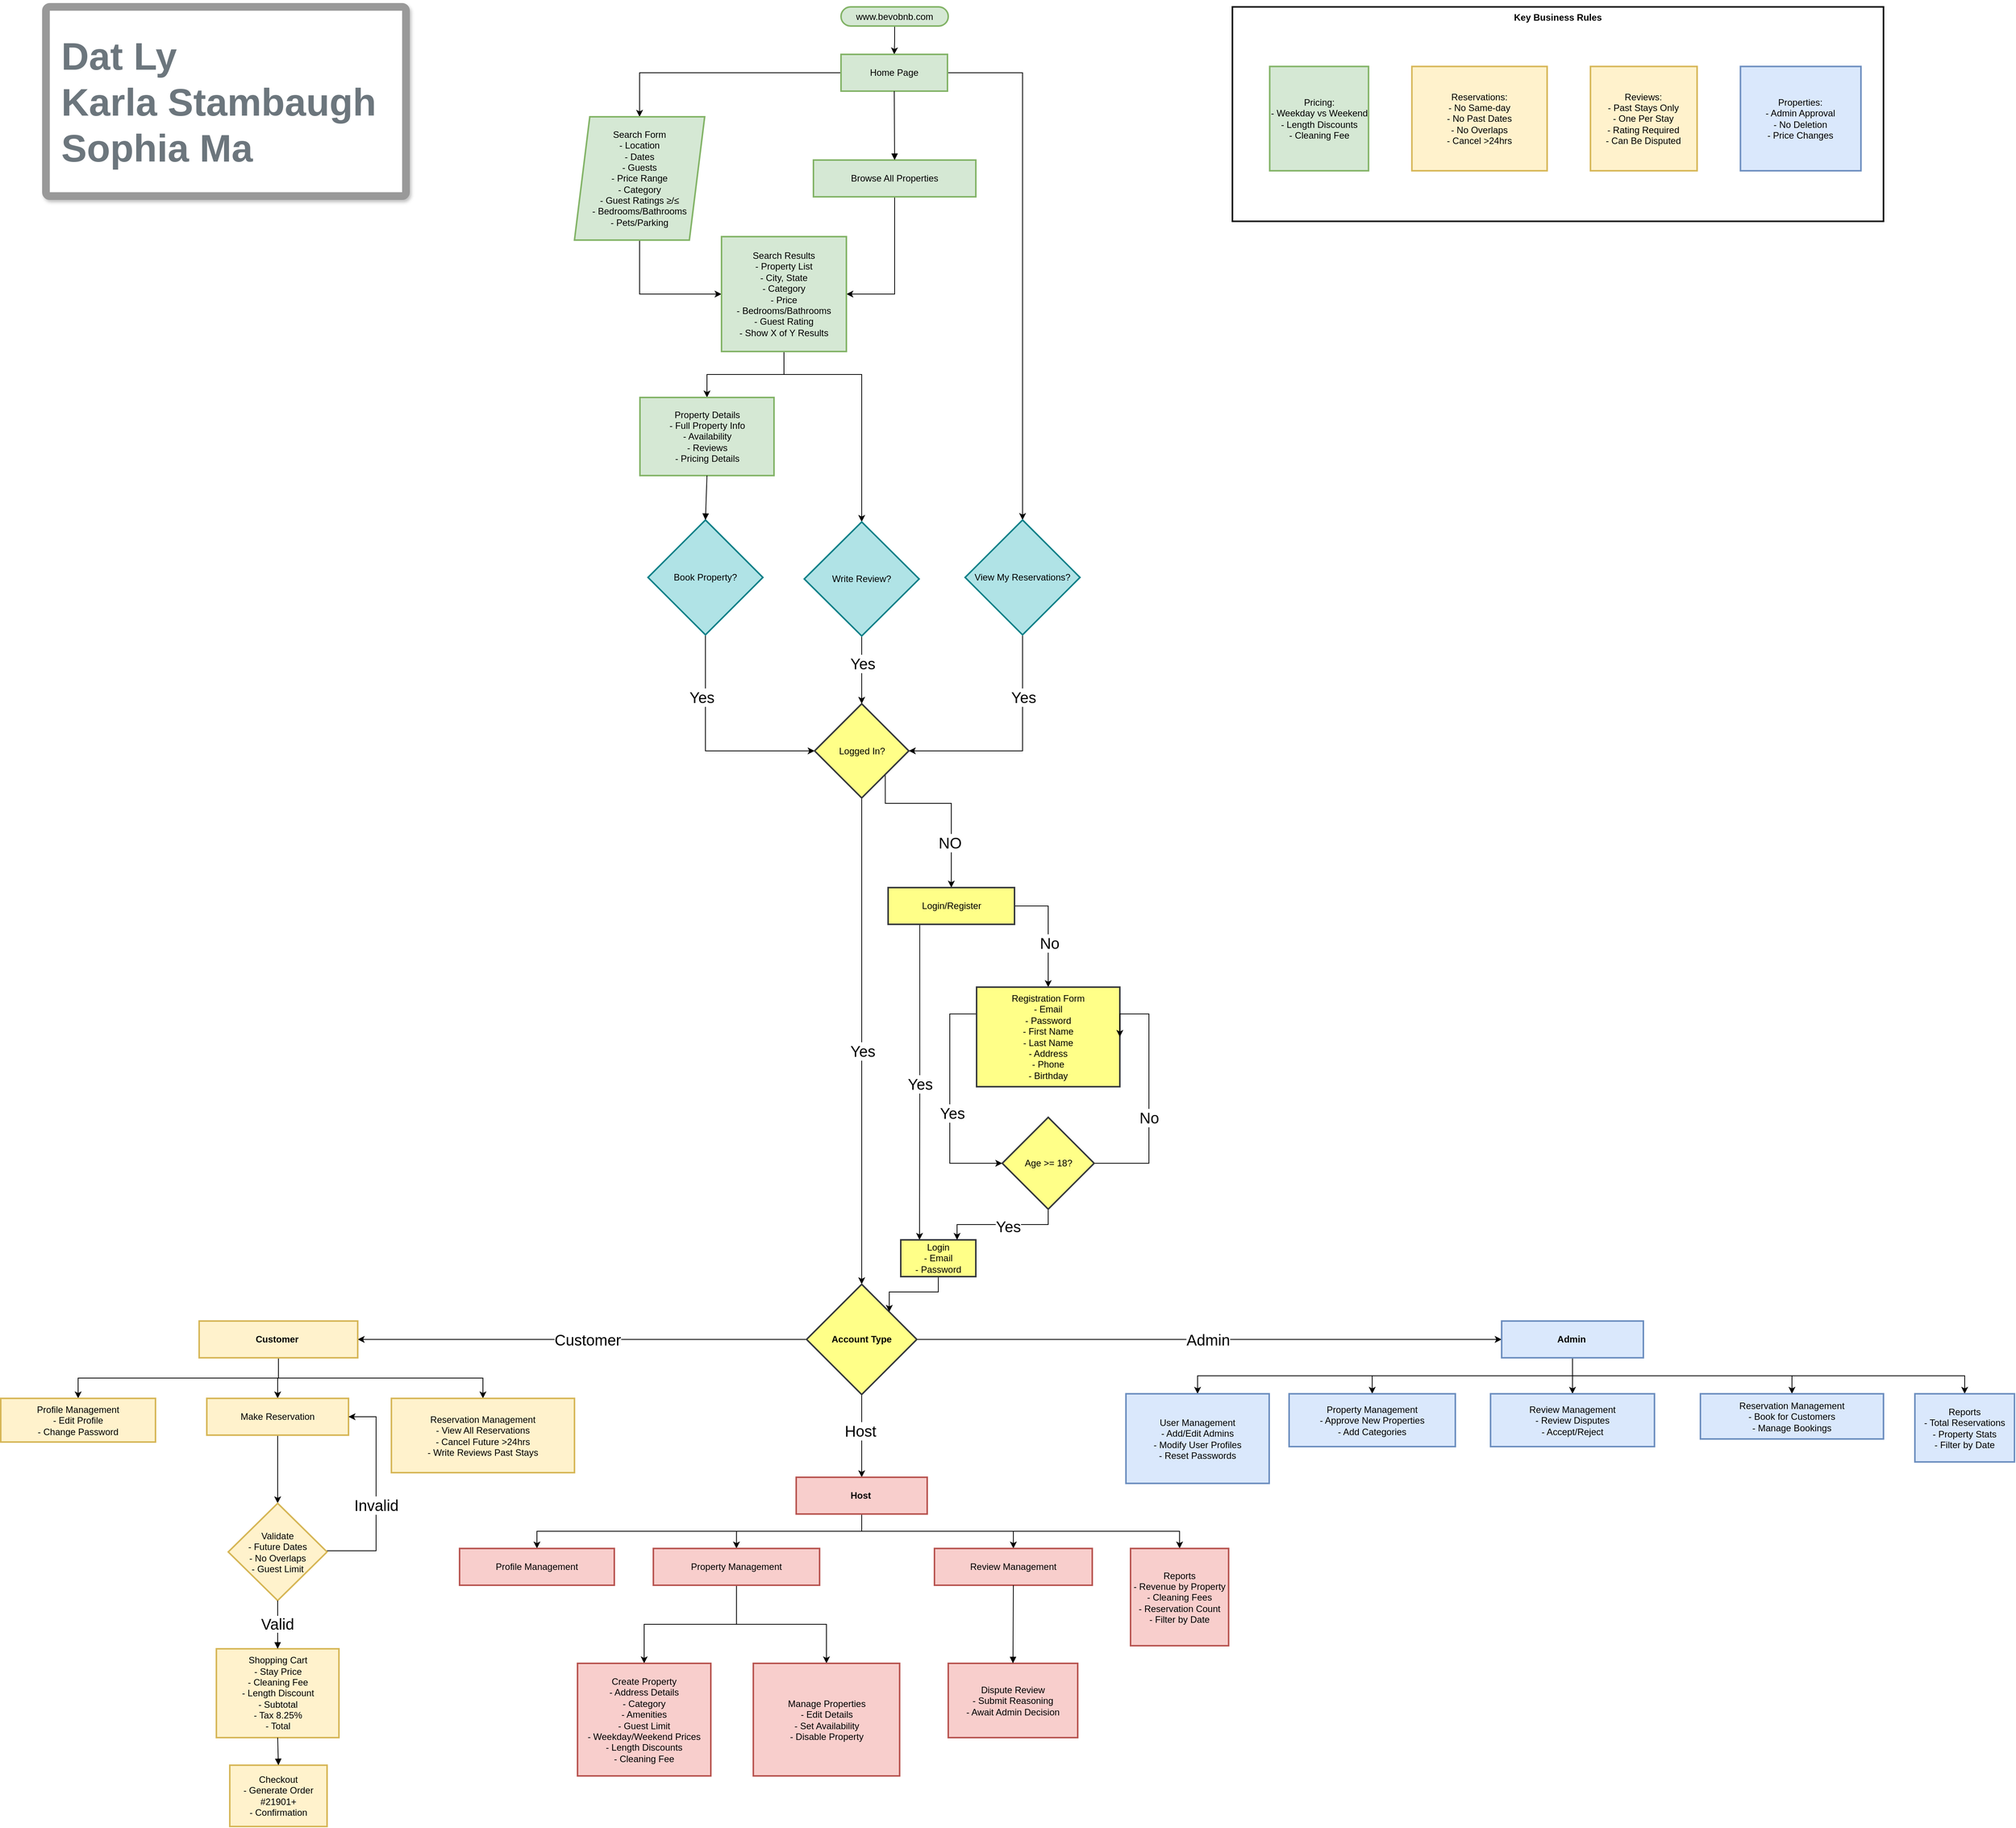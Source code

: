 <mxfile version="24.8.4">
  <diagram name="Page-1" id="edf60f1a-56cd-e834-aa8a-f176f3a09ee4">
    <mxGraphModel dx="-166" dy="539" grid="1" gridSize="10" guides="1" tooltips="1" connect="1" arrows="1" fold="1" page="1" pageScale="1" pageWidth="1100" pageHeight="850" background="#ffffff" math="0" shadow="0">
      <root>
        <mxCell id="0" />
        <mxCell id="1" parent="0" />
        <mxCell id="Gl0--Jm81ZW1MnWWy5Dy-243" value="Key Business Rules" style="whiteSpace=wrap;strokeWidth=2;verticalAlign=top;fontStyle=1" parent="1" vertex="1">
          <mxGeometry x="2809" y="790" width="850" height="280" as="geometry" />
        </mxCell>
        <mxCell id="Gl0--Jm81ZW1MnWWy5Dy-244" value="Pricing:&#xa;            - Weekday vs Weekend&#xa;            - Length Discounts&#xa;            - Cleaning Fee" style="whiteSpace=wrap;strokeWidth=2;fillColor=#d5e8d4;strokeColor=#82b366;" parent="Gl0--Jm81ZW1MnWWy5Dy-243" vertex="1">
          <mxGeometry x="48.668" y="77.778" width="129.028" height="136.204" as="geometry" />
        </mxCell>
        <mxCell id="Gl0--Jm81ZW1MnWWy5Dy-245" value="Reservations:&#xa;            - No Same-day&#xa;            - No Past Dates&#xa;            - No Overlaps&#xa;            - Cancel &gt;24hrs" style="whiteSpace=wrap;strokeWidth=2;fillColor=#fff2cc;strokeColor=#d6b656;" parent="Gl0--Jm81ZW1MnWWy5Dy-243" vertex="1">
          <mxGeometry x="234.288" y="77.778" width="176.565" height="136.204" as="geometry" />
        </mxCell>
        <mxCell id="Gl0--Jm81ZW1MnWWy5Dy-246" value="Reviews:&#xa;            - Past Stays Only&#xa;            - One Per Stay&#xa;            - Rating Required&#xa;            - Can Be Disputed" style="whiteSpace=wrap;strokeWidth=2;fillColor=#fff2cc;strokeColor=#d6b656;" parent="Gl0--Jm81ZW1MnWWy5Dy-243" vertex="1">
          <mxGeometry x="467.443" y="77.778" width="139.214" height="136.204" as="geometry" />
        </mxCell>
        <mxCell id="Gl0--Jm81ZW1MnWWy5Dy-247" value="Properties:&#xa;            - Admin Approval&#xa;            - No Deletion&#xa;            - Price Changes" style="whiteSpace=wrap;strokeWidth=2;fillColor=#dae8fc;strokeColor=#6c8ebf;" parent="Gl0--Jm81ZW1MnWWy5Dy-243" vertex="1">
          <mxGeometry x="663.249" y="77.778" width="157.324" height="136.204" as="geometry" />
        </mxCell>
        <mxCell id="Gl0--Jm81ZW1MnWWy5Dy-326" style="edgeStyle=orthogonalEdgeStyle;rounded=0;orthogonalLoop=1;jettySize=auto;html=1;exitX=0.5;exitY=1;exitDx=0;exitDy=0;" parent="1" source="Gl0--Jm81ZW1MnWWy5Dy-248" target="Gl0--Jm81ZW1MnWWy5Dy-249" edge="1">
          <mxGeometry relative="1" as="geometry" />
        </mxCell>
        <mxCell id="Gl0--Jm81ZW1MnWWy5Dy-248" value="www.bevobnb.com" style="rounded=1;whiteSpace=wrap;arcSize=50;strokeWidth=2;fillColor=#d5e8d4;strokeColor=#82b366;" parent="1" vertex="1">
          <mxGeometry x="2298" y="790" width="140" height="25" as="geometry" />
        </mxCell>
        <mxCell id="Gl0--Jm81ZW1MnWWy5Dy-327" style="edgeStyle=orthogonalEdgeStyle;rounded=0;orthogonalLoop=1;jettySize=auto;html=1;exitX=1;exitY=0.5;exitDx=0;exitDy=0;entryX=0.5;entryY=0;entryDx=0;entryDy=0;" parent="1" source="Gl0--Jm81ZW1MnWWy5Dy-249" target="Gl0--Jm81ZW1MnWWy5Dy-257" edge="1">
          <mxGeometry relative="1" as="geometry" />
        </mxCell>
        <mxCell id="Gl0--Jm81ZW1MnWWy5Dy-328" style="edgeStyle=orthogonalEdgeStyle;rounded=0;orthogonalLoop=1;jettySize=auto;html=1;exitX=0;exitY=0.5;exitDx=0;exitDy=0;entryX=0.5;entryY=0;entryDx=0;entryDy=0;" parent="1" source="Gl0--Jm81ZW1MnWWy5Dy-249" target="Gl0--Jm81ZW1MnWWy5Dy-250" edge="1">
          <mxGeometry relative="1" as="geometry" />
        </mxCell>
        <mxCell id="Gl0--Jm81ZW1MnWWy5Dy-249" value="Home Page" style="whiteSpace=wrap;strokeWidth=2;fillColor=#d5e8d4;strokeColor=#82b366;" parent="1" vertex="1">
          <mxGeometry x="2298" y="852" width="139" height="48" as="geometry" />
        </mxCell>
        <mxCell id="Gl0--Jm81ZW1MnWWy5Dy-421" style="edgeStyle=orthogonalEdgeStyle;rounded=0;orthogonalLoop=1;jettySize=auto;html=1;exitX=0.5;exitY=1;exitDx=0;exitDy=0;entryX=0;entryY=0.5;entryDx=0;entryDy=0;" parent="1" source="Gl0--Jm81ZW1MnWWy5Dy-250" target="Gl0--Jm81ZW1MnWWy5Dy-252" edge="1">
          <mxGeometry relative="1" as="geometry" />
        </mxCell>
        <mxCell id="Gl0--Jm81ZW1MnWWy5Dy-250" value="Search Form&#xa;        - Location&#xa;        - Dates&#xa;        - Guests&#xa;        - Price Range&#xa;        - Category&#xa;        - Guest Ratings ≥/≤&#xa;        - Bedrooms/Bathrooms&#xa;        - Pets/Parking" style="shape=parallelogram;perimeter=parallelogramPerimeter;fixedSize=1;strokeWidth=2;whiteSpace=wrap;fillColor=#d5e8d4;strokeColor=#82b366;" parent="1" vertex="1">
          <mxGeometry x="1950" y="933.5" width="170" height="161" as="geometry" />
        </mxCell>
        <mxCell id="Gl0--Jm81ZW1MnWWy5Dy-422" style="edgeStyle=orthogonalEdgeStyle;rounded=0;orthogonalLoop=1;jettySize=auto;html=1;exitX=0.5;exitY=1;exitDx=0;exitDy=0;entryX=1;entryY=0.5;entryDx=0;entryDy=0;" parent="1" source="Gl0--Jm81ZW1MnWWy5Dy-251" target="Gl0--Jm81ZW1MnWWy5Dy-252" edge="1">
          <mxGeometry relative="1" as="geometry" />
        </mxCell>
        <mxCell id="Gl0--Jm81ZW1MnWWy5Dy-251" value="Browse All Properties" style="whiteSpace=wrap;strokeWidth=2;fillColor=#d5e8d4;strokeColor=#82b366;" parent="1" vertex="1">
          <mxGeometry x="2262" y="990" width="212" height="48" as="geometry" />
        </mxCell>
        <mxCell id="Gl0--Jm81ZW1MnWWy5Dy-423" style="edgeStyle=orthogonalEdgeStyle;rounded=0;orthogonalLoop=1;jettySize=auto;html=1;exitX=0.5;exitY=1;exitDx=0;exitDy=0;entryX=0.5;entryY=0;entryDx=0;entryDy=0;" parent="1" source="Gl0--Jm81ZW1MnWWy5Dy-252" target="Gl0--Jm81ZW1MnWWy5Dy-253" edge="1">
          <mxGeometry relative="1" as="geometry" />
        </mxCell>
        <mxCell id="Gl0--Jm81ZW1MnWWy5Dy-424" style="edgeStyle=orthogonalEdgeStyle;rounded=0;orthogonalLoop=1;jettySize=auto;html=1;exitX=0.5;exitY=1;exitDx=0;exitDy=0;entryX=0.5;entryY=0;entryDx=0;entryDy=0;" parent="1" source="Gl0--Jm81ZW1MnWWy5Dy-252" target="Gl0--Jm81ZW1MnWWy5Dy-256" edge="1">
          <mxGeometry relative="1" as="geometry">
            <Array as="points">
              <mxPoint x="2224" y="1270" />
              <mxPoint x="2325" y="1270" />
            </Array>
          </mxGeometry>
        </mxCell>
        <mxCell id="Gl0--Jm81ZW1MnWWy5Dy-252" value="Search Results&#xa;        - Property List&#xa;        - City, State&#xa;        - Category&#xa;        - Price&#xa;        - Bedrooms/Bathrooms&#xa;        - Guest Rating&#xa;        - Show X of Y Results" style="whiteSpace=wrap;strokeWidth=2;fillColor=#d5e8d4;strokeColor=#82b366;" parent="1" vertex="1">
          <mxGeometry x="2142" y="1090" width="163" height="150" as="geometry" />
        </mxCell>
        <mxCell id="Gl0--Jm81ZW1MnWWy5Dy-253" value="Property Details&#xa;        - Full Property Info&#xa;        - Availability&#xa;        - Reviews&#xa;        - Pricing Details" style="whiteSpace=wrap;strokeWidth=2;fillColor=#d5e8d4;strokeColor=#82b366;" parent="1" vertex="1">
          <mxGeometry x="2035.5" y="1300" width="175" height="102" as="geometry" />
        </mxCell>
        <mxCell id="Gl0--Jm81ZW1MnWWy5Dy-427" style="edgeStyle=orthogonalEdgeStyle;rounded=0;orthogonalLoop=1;jettySize=auto;html=1;exitX=0.5;exitY=1;exitDx=0;exitDy=0;entryX=0;entryY=0.5;entryDx=0;entryDy=0;" parent="1" source="Gl0--Jm81ZW1MnWWy5Dy-254" target="Gl0--Jm81ZW1MnWWy5Dy-255" edge="1">
          <mxGeometry relative="1" as="geometry" />
        </mxCell>
        <mxCell id="Gl0--Jm81ZW1MnWWy5Dy-435" value="&lt;span style=&quot;font-size: 20px;&quot;&gt;Yes&lt;/span&gt;" style="edgeLabel;html=1;align=center;verticalAlign=middle;resizable=0;points=[];fontSize=20;fontStyle=0" parent="Gl0--Jm81ZW1MnWWy5Dy-427" vertex="1" connectable="0">
          <mxGeometry x="-0.459" y="-5" relative="1" as="geometry">
            <mxPoint y="1" as="offset" />
          </mxGeometry>
        </mxCell>
        <mxCell id="Gl0--Jm81ZW1MnWWy5Dy-254" value="Book Property?" style="rhombus;strokeWidth=2;whiteSpace=wrap;fillColor=#b0e3e6;strokeColor=#0e8088;" parent="1" vertex="1">
          <mxGeometry x="2046" y="1460" width="150" height="150" as="geometry" />
        </mxCell>
        <mxCell id="Gl0--Jm81ZW1MnWWy5Dy-444" style="edgeStyle=orthogonalEdgeStyle;rounded=0;orthogonalLoop=1;jettySize=auto;html=1;exitX=1;exitY=1;exitDx=0;exitDy=0;entryX=0.5;entryY=0;entryDx=0;entryDy=0;" parent="1" source="Gl0--Jm81ZW1MnWWy5Dy-255" target="Gl0--Jm81ZW1MnWWy5Dy-258" edge="1">
          <mxGeometry relative="1" as="geometry">
            <Array as="points">
              <mxPoint x="2356" y="1830" />
              <mxPoint x="2442" y="1830" />
            </Array>
          </mxGeometry>
        </mxCell>
        <mxCell id="nBESaj2UrZ36M0XSEKyE-1" value="NO" style="edgeLabel;html=1;align=center;verticalAlign=middle;resizable=0;points=[];fontSize=20;" vertex="1" connectable="0" parent="Gl0--Jm81ZW1MnWWy5Dy-444">
          <mxGeometry x="0.5" y="2" relative="1" as="geometry">
            <mxPoint x="-4" y="-1" as="offset" />
          </mxGeometry>
        </mxCell>
        <mxCell id="Gl0--Jm81ZW1MnWWy5Dy-447" style="edgeStyle=orthogonalEdgeStyle;rounded=0;orthogonalLoop=1;jettySize=auto;html=1;exitX=0.5;exitY=1;exitDx=0;exitDy=0;entryX=0.5;entryY=0;entryDx=0;entryDy=0;" parent="1" source="Gl0--Jm81ZW1MnWWy5Dy-255" target="Gl0--Jm81ZW1MnWWy5Dy-259" edge="1">
          <mxGeometry relative="1" as="geometry" />
        </mxCell>
        <mxCell id="Gl0--Jm81ZW1MnWWy5Dy-489" value="Yes" style="edgeLabel;html=1;align=center;verticalAlign=middle;resizable=0;points=[];fontSize=20;" parent="Gl0--Jm81ZW1MnWWy5Dy-447" vertex="1" connectable="0">
          <mxGeometry x="0.036" y="1" relative="1" as="geometry">
            <mxPoint y="1" as="offset" />
          </mxGeometry>
        </mxCell>
        <mxCell id="Gl0--Jm81ZW1MnWWy5Dy-255" value="Logged In?" style="rhombus;strokeWidth=2;whiteSpace=wrap;fillColor=#ffff88;strokeColor=#36393d;" parent="1" vertex="1">
          <mxGeometry x="2263.5" y="1700" width="123" height="123" as="geometry" />
        </mxCell>
        <mxCell id="Gl0--Jm81ZW1MnWWy5Dy-428" style="edgeStyle=orthogonalEdgeStyle;rounded=0;orthogonalLoop=1;jettySize=auto;html=1;exitX=0.5;exitY=1;exitDx=0;exitDy=0;entryX=0.5;entryY=0;entryDx=0;entryDy=0;" parent="1" source="Gl0--Jm81ZW1MnWWy5Dy-256" target="Gl0--Jm81ZW1MnWWy5Dy-255" edge="1">
          <mxGeometry relative="1" as="geometry" />
        </mxCell>
        <mxCell id="Gl0--Jm81ZW1MnWWy5Dy-431" value="Yes" style="edgeLabel;html=1;align=center;verticalAlign=middle;resizable=0;points=[];fontSize=20;fontStyle=0" parent="Gl0--Jm81ZW1MnWWy5Dy-428" vertex="1" connectable="0">
          <mxGeometry x="-0.214" y="1" relative="1" as="geometry">
            <mxPoint as="offset" />
          </mxGeometry>
        </mxCell>
        <mxCell id="Gl0--Jm81ZW1MnWWy5Dy-256" value="Write Review?" style="rhombus;strokeWidth=2;whiteSpace=wrap;fillColor=#b0e3e6;strokeColor=#0e8088;" parent="1" vertex="1">
          <mxGeometry x="2250" y="1462.5" width="150" height="149" as="geometry" />
        </mxCell>
        <mxCell id="Gl0--Jm81ZW1MnWWy5Dy-429" style="edgeStyle=orthogonalEdgeStyle;rounded=0;orthogonalLoop=1;jettySize=auto;html=1;exitX=0.5;exitY=1;exitDx=0;exitDy=0;entryX=1;entryY=0.5;entryDx=0;entryDy=0;" parent="1" source="Gl0--Jm81ZW1MnWWy5Dy-257" target="Gl0--Jm81ZW1MnWWy5Dy-255" edge="1">
          <mxGeometry relative="1" as="geometry" />
        </mxCell>
        <mxCell id="Gl0--Jm81ZW1MnWWy5Dy-437" value="Yes" style="edgeLabel;html=1;align=center;verticalAlign=middle;resizable=0;points=[];fontStyle=0;fontSize=20;" parent="Gl0--Jm81ZW1MnWWy5Dy-429" vertex="1" connectable="0">
          <mxGeometry x="-0.469" y="1" relative="1" as="geometry">
            <mxPoint y="1" as="offset" />
          </mxGeometry>
        </mxCell>
        <mxCell id="Gl0--Jm81ZW1MnWWy5Dy-257" value="View My Reservations?" style="rhombus;strokeWidth=2;whiteSpace=wrap;fillColor=#b0e3e6;strokeColor=#0e8088;" parent="1" vertex="1">
          <mxGeometry x="2460" y="1460" width="150" height="150" as="geometry" />
        </mxCell>
        <mxCell id="Gl0--Jm81ZW1MnWWy5Dy-448" style="edgeStyle=orthogonalEdgeStyle;rounded=0;orthogonalLoop=1;jettySize=auto;html=1;exitX=0.25;exitY=1;exitDx=0;exitDy=0;entryX=0.25;entryY=0;entryDx=0;entryDy=0;" parent="1" source="Gl0--Jm81ZW1MnWWy5Dy-258" target="Gl0--Jm81ZW1MnWWy5Dy-261" edge="1">
          <mxGeometry relative="1" as="geometry" />
        </mxCell>
        <mxCell id="Gl0--Jm81ZW1MnWWy5Dy-495" value="Yes" style="edgeLabel;html=1;align=center;verticalAlign=middle;resizable=0;points=[];fontSize=20;" parent="Gl0--Jm81ZW1MnWWy5Dy-448" vertex="1" connectable="0">
          <mxGeometry x="0.008" relative="1" as="geometry">
            <mxPoint as="offset" />
          </mxGeometry>
        </mxCell>
        <mxCell id="Gl0--Jm81ZW1MnWWy5Dy-493" style="edgeStyle=orthogonalEdgeStyle;rounded=0;orthogonalLoop=1;jettySize=auto;html=1;exitX=1;exitY=0.5;exitDx=0;exitDy=0;entryX=0.5;entryY=0;entryDx=0;entryDy=0;" parent="1" source="Gl0--Jm81ZW1MnWWy5Dy-258" target="Gl0--Jm81ZW1MnWWy5Dy-260" edge="1">
          <mxGeometry relative="1" as="geometry" />
        </mxCell>
        <mxCell id="Gl0--Jm81ZW1MnWWy5Dy-494" value="No" style="edgeLabel;html=1;align=center;verticalAlign=middle;resizable=0;points=[];fontSize=20;" parent="Gl0--Jm81ZW1MnWWy5Dy-493" vertex="1" connectable="0">
          <mxGeometry x="0.227" y="1" relative="1" as="geometry">
            <mxPoint as="offset" />
          </mxGeometry>
        </mxCell>
        <mxCell id="Gl0--Jm81ZW1MnWWy5Dy-258" value="Login/Register" style="whiteSpace=wrap;strokeWidth=2;fillColor=#ffff88;strokeColor=#36393d;" parent="1" vertex="1">
          <mxGeometry x="2359.5" y="1940" width="165" height="48" as="geometry" />
        </mxCell>
        <mxCell id="Gl0--Jm81ZW1MnWWy5Dy-472" style="edgeStyle=orthogonalEdgeStyle;rounded=0;orthogonalLoop=1;jettySize=auto;html=1;exitX=0.5;exitY=1;exitDx=0;exitDy=0;entryX=0.5;entryY=0;entryDx=0;entryDy=0;" parent="1" source="Gl0--Jm81ZW1MnWWy5Dy-259" target="Gl0--Jm81ZW1MnWWy5Dy-264" edge="1">
          <mxGeometry relative="1" as="geometry" />
        </mxCell>
        <mxCell id="Gl0--Jm81ZW1MnWWy5Dy-486" value="Host" style="edgeLabel;html=1;align=center;verticalAlign=middle;resizable=0;points=[];fontSize=20;" parent="Gl0--Jm81ZW1MnWWy5Dy-472" vertex="1" connectable="0">
          <mxGeometry x="-0.136" y="-2" relative="1" as="geometry">
            <mxPoint as="offset" />
          </mxGeometry>
        </mxCell>
        <mxCell id="Gl0--Jm81ZW1MnWWy5Dy-479" style="edgeStyle=orthogonalEdgeStyle;rounded=0;orthogonalLoop=1;jettySize=auto;html=1;exitX=1;exitY=0.5;exitDx=0;exitDy=0;entryX=0;entryY=0.5;entryDx=0;entryDy=0;" parent="1" source="Gl0--Jm81ZW1MnWWy5Dy-259" target="Gl0--Jm81ZW1MnWWy5Dy-265" edge="1">
          <mxGeometry relative="1" as="geometry" />
        </mxCell>
        <mxCell id="Gl0--Jm81ZW1MnWWy5Dy-487" value="Admin" style="edgeLabel;html=1;align=center;verticalAlign=middle;resizable=0;points=[];fontSize=20;" parent="Gl0--Jm81ZW1MnWWy5Dy-479" vertex="1" connectable="0">
          <mxGeometry x="-0.002" relative="1" as="geometry">
            <mxPoint x="-1" as="offset" />
          </mxGeometry>
        </mxCell>
        <mxCell id="Gl0--Jm81ZW1MnWWy5Dy-483" style="edgeStyle=orthogonalEdgeStyle;rounded=0;orthogonalLoop=1;jettySize=auto;html=1;exitX=0;exitY=0.5;exitDx=0;exitDy=0;entryX=1;entryY=0.5;entryDx=0;entryDy=0;" parent="1" source="Gl0--Jm81ZW1MnWWy5Dy-259" target="Gl0--Jm81ZW1MnWWy5Dy-263" edge="1">
          <mxGeometry relative="1" as="geometry" />
        </mxCell>
        <mxCell id="Gl0--Jm81ZW1MnWWy5Dy-484" value="Customer" style="edgeLabel;html=1;align=center;verticalAlign=middle;resizable=0;points=[];fontSize=20;" parent="Gl0--Jm81ZW1MnWWy5Dy-483" vertex="1" connectable="0">
          <mxGeometry x="-0.022" relative="1" as="geometry">
            <mxPoint as="offset" />
          </mxGeometry>
        </mxCell>
        <mxCell id="Gl0--Jm81ZW1MnWWy5Dy-259" value="Account Type" style="rhombus;strokeWidth=2;whiteSpace=wrap;fillColor=#ffff88;strokeColor=#36393d;fontStyle=1" parent="1" vertex="1">
          <mxGeometry x="2253" y="2458" width="144" height="144" as="geometry" />
        </mxCell>
        <mxCell id="Gl0--Jm81ZW1MnWWy5Dy-438" style="edgeStyle=orthogonalEdgeStyle;rounded=0;orthogonalLoop=1;jettySize=auto;html=1;exitX=0;exitY=0.5;exitDx=0;exitDy=0;entryX=0;entryY=0.5;entryDx=0;entryDy=0;" parent="1" source="Gl0--Jm81ZW1MnWWy5Dy-260" target="Gl0--Jm81ZW1MnWWy5Dy-262" edge="1">
          <mxGeometry relative="1" as="geometry">
            <Array as="points">
              <mxPoint x="2440" y="2105" />
              <mxPoint x="2440" y="2300" />
            </Array>
          </mxGeometry>
        </mxCell>
        <mxCell id="Gl0--Jm81ZW1MnWWy5Dy-491" value="Yes" style="edgeLabel;html=1;align=center;verticalAlign=middle;resizable=0;points=[];fontSize=20;" parent="Gl0--Jm81ZW1MnWWy5Dy-438" vertex="1" connectable="0">
          <mxGeometry x="0.179" y="3" relative="1" as="geometry">
            <mxPoint as="offset" />
          </mxGeometry>
        </mxCell>
        <mxCell id="Gl0--Jm81ZW1MnWWy5Dy-260" value="Registration Form&#xa;        - Email&#xa;        - Password&#xa;        - First Name&#xa;        - Last Name&#xa;        - Address&#xa;        - Phone&#xa;        - Birthday" style="whiteSpace=wrap;strokeWidth=2;fillColor=#ffff88;strokeColor=#36393d;" parent="1" vertex="1">
          <mxGeometry x="2475" y="2070" width="187" height="130" as="geometry" />
        </mxCell>
        <mxCell id="Gl0--Jm81ZW1MnWWy5Dy-499" style="edgeStyle=orthogonalEdgeStyle;rounded=0;orthogonalLoop=1;jettySize=auto;html=1;exitX=0.5;exitY=1;exitDx=0;exitDy=0;entryX=1;entryY=0;entryDx=0;entryDy=0;" parent="1" source="Gl0--Jm81ZW1MnWWy5Dy-261" target="Gl0--Jm81ZW1MnWWy5Dy-259" edge="1">
          <mxGeometry relative="1" as="geometry" />
        </mxCell>
        <mxCell id="Gl0--Jm81ZW1MnWWy5Dy-261" value="Login&#xa;        - Email&#xa;        - Password" style="whiteSpace=wrap;strokeWidth=2;fillColor=#ffff88;strokeColor=#36393d;" parent="1" vertex="1">
          <mxGeometry x="2376" y="2400" width="98" height="48" as="geometry" />
        </mxCell>
        <mxCell id="Gl0--Jm81ZW1MnWWy5Dy-439" style="edgeStyle=orthogonalEdgeStyle;rounded=0;orthogonalLoop=1;jettySize=auto;html=1;exitX=1;exitY=0.5;exitDx=0;exitDy=0;entryX=1;entryY=0.5;entryDx=0;entryDy=0;" parent="1" source="Gl0--Jm81ZW1MnWWy5Dy-262" target="Gl0--Jm81ZW1MnWWy5Dy-260" edge="1">
          <mxGeometry relative="1" as="geometry">
            <Array as="points">
              <mxPoint x="2700" y="2300" />
              <mxPoint x="2700" y="2105" />
            </Array>
          </mxGeometry>
        </mxCell>
        <mxCell id="Gl0--Jm81ZW1MnWWy5Dy-490" value="No" style="edgeLabel;html=1;align=center;verticalAlign=middle;resizable=0;points=[];fontSize=20;" parent="Gl0--Jm81ZW1MnWWy5Dy-439" vertex="1" connectable="0">
          <mxGeometry x="-0.116" y="-3" relative="1" as="geometry">
            <mxPoint x="-3" y="16" as="offset" />
          </mxGeometry>
        </mxCell>
        <mxCell id="Gl0--Jm81ZW1MnWWy5Dy-441" style="edgeStyle=orthogonalEdgeStyle;rounded=0;orthogonalLoop=1;jettySize=auto;html=1;exitX=0.5;exitY=1;exitDx=0;exitDy=0;entryX=0.75;entryY=0;entryDx=0;entryDy=0;" parent="1" source="Gl0--Jm81ZW1MnWWy5Dy-262" target="Gl0--Jm81ZW1MnWWy5Dy-261" edge="1">
          <mxGeometry relative="1" as="geometry" />
        </mxCell>
        <mxCell id="Gl0--Jm81ZW1MnWWy5Dy-492" value="Yes" style="edgeLabel;html=1;align=center;verticalAlign=middle;resizable=0;points=[];fontSize=20;" parent="Gl0--Jm81ZW1MnWWy5Dy-441" vertex="1" connectable="0">
          <mxGeometry x="-0.088" y="2" relative="1" as="geometry">
            <mxPoint as="offset" />
          </mxGeometry>
        </mxCell>
        <mxCell id="Gl0--Jm81ZW1MnWWy5Dy-262" value="Age &gt;= 18?" style="rhombus;strokeWidth=2;whiteSpace=wrap;fillColor=#ffff88;strokeColor=#36393d;" parent="1" vertex="1">
          <mxGeometry x="2508.5" y="2240" width="120" height="120" as="geometry" />
        </mxCell>
        <mxCell id="Gl0--Jm81ZW1MnWWy5Dy-460" style="edgeStyle=orthogonalEdgeStyle;rounded=0;orthogonalLoop=1;jettySize=auto;html=1;exitX=0.5;exitY=1;exitDx=0;exitDy=0;entryX=0.5;entryY=0;entryDx=0;entryDy=0;" parent="1" source="Gl0--Jm81ZW1MnWWy5Dy-263" target="Gl0--Jm81ZW1MnWWy5Dy-266" edge="1">
          <mxGeometry relative="1" as="geometry" />
        </mxCell>
        <mxCell id="Gl0--Jm81ZW1MnWWy5Dy-461" style="edgeStyle=orthogonalEdgeStyle;rounded=0;orthogonalLoop=1;jettySize=auto;html=1;exitX=0.5;exitY=1;exitDx=0;exitDy=0;entryX=0.5;entryY=0;entryDx=0;entryDy=0;" parent="1" source="Gl0--Jm81ZW1MnWWy5Dy-263" target="Gl0--Jm81ZW1MnWWy5Dy-271" edge="1">
          <mxGeometry relative="1" as="geometry" />
        </mxCell>
        <mxCell id="nBESaj2UrZ36M0XSEKyE-3" style="edgeStyle=orthogonalEdgeStyle;rounded=0;orthogonalLoop=1;jettySize=auto;html=1;exitX=0.5;exitY=1;exitDx=0;exitDy=0;" edge="1" parent="1" source="Gl0--Jm81ZW1MnWWy5Dy-263" target="Gl0--Jm81ZW1MnWWy5Dy-267">
          <mxGeometry relative="1" as="geometry" />
        </mxCell>
        <mxCell id="Gl0--Jm81ZW1MnWWy5Dy-263" value="Customer " style="whiteSpace=wrap;strokeWidth=2;fillColor=#fff2cc;strokeColor=#d6b656;fontStyle=1" parent="1" vertex="1">
          <mxGeometry x="1460" y="2506" width="207" height="48" as="geometry" />
        </mxCell>
        <mxCell id="Gl0--Jm81ZW1MnWWy5Dy-455" style="edgeStyle=orthogonalEdgeStyle;rounded=0;orthogonalLoop=1;jettySize=auto;html=1;exitX=0.5;exitY=1;exitDx=0;exitDy=0;entryX=0.5;entryY=0;entryDx=0;entryDy=0;" parent="1" source="Gl0--Jm81ZW1MnWWy5Dy-264" target="Gl0--Jm81ZW1MnWWy5Dy-272" edge="1">
          <mxGeometry relative="1" as="geometry" />
        </mxCell>
        <mxCell id="Gl0--Jm81ZW1MnWWy5Dy-456" style="edgeStyle=orthogonalEdgeStyle;rounded=0;orthogonalLoop=1;jettySize=auto;html=1;exitX=0.5;exitY=1;exitDx=0;exitDy=0;" parent="1" source="Gl0--Jm81ZW1MnWWy5Dy-264" target="Gl0--Jm81ZW1MnWWy5Dy-273" edge="1">
          <mxGeometry relative="1" as="geometry" />
        </mxCell>
        <mxCell id="Gl0--Jm81ZW1MnWWy5Dy-458" style="edgeStyle=orthogonalEdgeStyle;rounded=0;orthogonalLoop=1;jettySize=auto;html=1;exitX=0.5;exitY=1;exitDx=0;exitDy=0;entryX=0.5;entryY=0;entryDx=0;entryDy=0;" parent="1" source="Gl0--Jm81ZW1MnWWy5Dy-264" target="Gl0--Jm81ZW1MnWWy5Dy-276" edge="1">
          <mxGeometry relative="1" as="geometry" />
        </mxCell>
        <mxCell id="Gl0--Jm81ZW1MnWWy5Dy-459" style="edgeStyle=orthogonalEdgeStyle;rounded=0;orthogonalLoop=1;jettySize=auto;html=1;exitX=0.5;exitY=1;exitDx=0;exitDy=0;entryX=0.5;entryY=0;entryDx=0;entryDy=0;" parent="1" source="Gl0--Jm81ZW1MnWWy5Dy-264" target="Gl0--Jm81ZW1MnWWy5Dy-278" edge="1">
          <mxGeometry relative="1" as="geometry" />
        </mxCell>
        <mxCell id="Gl0--Jm81ZW1MnWWy5Dy-264" value="Host " style="whiteSpace=wrap;strokeWidth=2;fillColor=#f8cecc;strokeColor=#b85450;fontStyle=1" parent="1" vertex="1">
          <mxGeometry x="2239.5" y="2710" width="171" height="48" as="geometry" />
        </mxCell>
        <mxCell id="Gl0--Jm81ZW1MnWWy5Dy-464" style="edgeStyle=orthogonalEdgeStyle;rounded=0;orthogonalLoop=1;jettySize=auto;html=1;exitX=0.5;exitY=1;exitDx=0;exitDy=0;entryX=0.5;entryY=0;entryDx=0;entryDy=0;" parent="1" source="Gl0--Jm81ZW1MnWWy5Dy-265" target="Gl0--Jm81ZW1MnWWy5Dy-279" edge="1">
          <mxGeometry relative="1" as="geometry" />
        </mxCell>
        <mxCell id="Gl0--Jm81ZW1MnWWy5Dy-465" style="edgeStyle=orthogonalEdgeStyle;rounded=0;orthogonalLoop=1;jettySize=auto;html=1;exitX=0.5;exitY=1;exitDx=0;exitDy=0;entryX=0.5;entryY=0;entryDx=0;entryDy=0;" parent="1" source="Gl0--Jm81ZW1MnWWy5Dy-265" target="Gl0--Jm81ZW1MnWWy5Dy-280" edge="1">
          <mxGeometry relative="1" as="geometry" />
        </mxCell>
        <mxCell id="Gl0--Jm81ZW1MnWWy5Dy-466" style="edgeStyle=orthogonalEdgeStyle;rounded=0;orthogonalLoop=1;jettySize=auto;html=1;exitX=0.5;exitY=1;exitDx=0;exitDy=0;entryX=0.5;entryY=0;entryDx=0;entryDy=0;" parent="1" source="Gl0--Jm81ZW1MnWWy5Dy-265" target="Gl0--Jm81ZW1MnWWy5Dy-281" edge="1">
          <mxGeometry relative="1" as="geometry" />
        </mxCell>
        <mxCell id="Gl0--Jm81ZW1MnWWy5Dy-467" style="edgeStyle=orthogonalEdgeStyle;rounded=0;orthogonalLoop=1;jettySize=auto;html=1;exitX=0.5;exitY=1;exitDx=0;exitDy=0;entryX=0.5;entryY=0;entryDx=0;entryDy=0;" parent="1" source="Gl0--Jm81ZW1MnWWy5Dy-265" target="Gl0--Jm81ZW1MnWWy5Dy-282" edge="1">
          <mxGeometry relative="1" as="geometry" />
        </mxCell>
        <mxCell id="Gl0--Jm81ZW1MnWWy5Dy-468" style="edgeStyle=orthogonalEdgeStyle;rounded=0;orthogonalLoop=1;jettySize=auto;html=1;exitX=0.5;exitY=1;exitDx=0;exitDy=0;entryX=0.5;entryY=0;entryDx=0;entryDy=0;" parent="1" source="Gl0--Jm81ZW1MnWWy5Dy-265" target="Gl0--Jm81ZW1MnWWy5Dy-283" edge="1">
          <mxGeometry relative="1" as="geometry" />
        </mxCell>
        <mxCell id="Gl0--Jm81ZW1MnWWy5Dy-265" value="Admin " style="whiteSpace=wrap;strokeWidth=2;fillColor=#dae8fc;strokeColor=#6c8ebf;fontStyle=1" parent="1" vertex="1">
          <mxGeometry x="3160.5" y="2506" width="185" height="48" as="geometry" />
        </mxCell>
        <mxCell id="Gl0--Jm81ZW1MnWWy5Dy-266" value="Profile Management&#xa;        - Edit Profile&#xa;        - Change Password" style="whiteSpace=wrap;strokeWidth=2;fillColor=#fff2cc;strokeColor=#d6b656;" parent="1" vertex="1">
          <mxGeometry x="1201" y="2607" width="202" height="57" as="geometry" />
        </mxCell>
        <mxCell id="Gl0--Jm81ZW1MnWWy5Dy-452" style="edgeStyle=orthogonalEdgeStyle;rounded=0;orthogonalLoop=1;jettySize=auto;html=1;exitX=0.5;exitY=1;exitDx=0;exitDy=0;" parent="1" source="Gl0--Jm81ZW1MnWWy5Dy-267" target="Gl0--Jm81ZW1MnWWy5Dy-268" edge="1">
          <mxGeometry relative="1" as="geometry" />
        </mxCell>
        <mxCell id="Gl0--Jm81ZW1MnWWy5Dy-267" value="Make Reservation" style="whiteSpace=wrap;strokeWidth=2;fillColor=#fff2cc;strokeColor=#d6b656;" parent="1" vertex="1">
          <mxGeometry x="1470" y="2607" width="185" height="48" as="geometry" />
        </mxCell>
        <mxCell id="Gl0--Jm81ZW1MnWWy5Dy-419" style="edgeStyle=orthogonalEdgeStyle;rounded=0;orthogonalLoop=1;jettySize=auto;html=1;exitX=1;exitY=0.5;exitDx=0;exitDy=0;entryX=1;entryY=0.5;entryDx=0;entryDy=0;" parent="1" source="Gl0--Jm81ZW1MnWWy5Dy-268" target="Gl0--Jm81ZW1MnWWy5Dy-267" edge="1">
          <mxGeometry relative="1" as="geometry">
            <Array as="points">
              <mxPoint x="1691" y="2806" />
              <mxPoint x="1691" y="2631" />
            </Array>
          </mxGeometry>
        </mxCell>
        <mxCell id="Gl0--Jm81ZW1MnWWy5Dy-488" value="Invalid" style="edgeLabel;html=1;align=center;verticalAlign=middle;resizable=0;points=[];fontSize=20;" parent="Gl0--Jm81ZW1MnWWy5Dy-419" vertex="1" connectable="0">
          <mxGeometry x="-0.093" relative="1" as="geometry">
            <mxPoint as="offset" />
          </mxGeometry>
        </mxCell>
        <mxCell id="Gl0--Jm81ZW1MnWWy5Dy-268" value="Validate&#xa;        - Future Dates&#xa;        - No Overlaps&#xa;        - Guest Limit" style="rhombus;strokeWidth=2;whiteSpace=wrap;fillColor=#fff2cc;strokeColor=#d6b656;" parent="1" vertex="1">
          <mxGeometry x="1498" y="2744" width="129" height="127" as="geometry" />
        </mxCell>
        <mxCell id="Gl0--Jm81ZW1MnWWy5Dy-269" value="Shopping Cart&#xa;        - Stay Price&#xa;        - Cleaning Fee&#xa;        - Length Discount&#xa;        - Subtotal&#xa;        - Tax 8.25%&#xa;        - Total" style="whiteSpace=wrap;strokeWidth=2;fillColor=#fff2cc;strokeColor=#d6b656;" parent="1" vertex="1">
          <mxGeometry x="1482.5" y="2934" width="160" height="116" as="geometry" />
        </mxCell>
        <mxCell id="Gl0--Jm81ZW1MnWWy5Dy-270" value="Checkout&#xa;        - Generate Order #21901+&#xa;        - Confirmation" style="whiteSpace=wrap;strokeWidth=2;fillColor=#fff2cc;strokeColor=#d6b656;" parent="1" vertex="1">
          <mxGeometry x="1500" y="3086" width="127" height="80" as="geometry" />
        </mxCell>
        <mxCell id="Gl0--Jm81ZW1MnWWy5Dy-271" value="Reservation Management&#xa;        - View All Reservations&#xa;        - Cancel Future &gt;24hrs&#xa;        - Write Reviews Past Stays" style="whiteSpace=wrap;strokeWidth=2;fillColor=#fff2cc;strokeColor=#d6b656;" parent="1" vertex="1">
          <mxGeometry x="1711" y="2607" width="239" height="97" as="geometry" />
        </mxCell>
        <mxCell id="Gl0--Jm81ZW1MnWWy5Dy-272" value="Profile Management" style="whiteSpace=wrap;strokeWidth=2;fillColor=#f8cecc;strokeColor=#b85450;" parent="1" vertex="1">
          <mxGeometry x="1800" y="2803" width="202" height="48" as="geometry" />
        </mxCell>
        <mxCell id="Gl0--Jm81ZW1MnWWy5Dy-462" style="edgeStyle=orthogonalEdgeStyle;rounded=0;orthogonalLoop=1;jettySize=auto;html=1;exitX=0.5;exitY=1;exitDx=0;exitDy=0;entryX=0.5;entryY=0;entryDx=0;entryDy=0;" parent="1" source="Gl0--Jm81ZW1MnWWy5Dy-273" target="Gl0--Jm81ZW1MnWWy5Dy-274" edge="1">
          <mxGeometry relative="1" as="geometry" />
        </mxCell>
        <mxCell id="Gl0--Jm81ZW1MnWWy5Dy-463" style="edgeStyle=orthogonalEdgeStyle;rounded=0;orthogonalLoop=1;jettySize=auto;html=1;exitX=0.5;exitY=1;exitDx=0;exitDy=0;entryX=0.5;entryY=0;entryDx=0;entryDy=0;" parent="1" source="Gl0--Jm81ZW1MnWWy5Dy-273" target="Gl0--Jm81ZW1MnWWy5Dy-275" edge="1">
          <mxGeometry relative="1" as="geometry" />
        </mxCell>
        <mxCell id="Gl0--Jm81ZW1MnWWy5Dy-273" value="Property Management" style="whiteSpace=wrap;strokeWidth=2;fillColor=#f8cecc;strokeColor=#b85450;" parent="1" vertex="1">
          <mxGeometry x="2053" y="2803" width="217" height="48" as="geometry" />
        </mxCell>
        <mxCell id="Gl0--Jm81ZW1MnWWy5Dy-274" value="Create Property&#xa;        - Address Details&#xa;        - Category&#xa;        - Amenities&#xa;        - Guest Limit&#xa;        - Weekday/Weekend Prices&#xa;        - Length Discounts&#xa;        - Cleaning Fee" style="whiteSpace=wrap;strokeWidth=2;fillColor=#f8cecc;strokeColor=#b85450;" parent="1" vertex="1">
          <mxGeometry x="1954" y="2953" width="174" height="147" as="geometry" />
        </mxCell>
        <mxCell id="Gl0--Jm81ZW1MnWWy5Dy-275" value="Manage Properties&#xa;        - Edit Details&#xa;        - Set Availability&#xa;        - Disable Property" style="whiteSpace=wrap;strokeWidth=2;fillColor=#f8cecc;strokeColor=#b85450;" parent="1" vertex="1">
          <mxGeometry x="2183.5" y="2953" width="191" height="147" as="geometry" />
        </mxCell>
        <mxCell id="Gl0--Jm81ZW1MnWWy5Dy-276" value="Review Management" style="whiteSpace=wrap;strokeWidth=2;fillColor=#f8cecc;strokeColor=#b85450;" parent="1" vertex="1">
          <mxGeometry x="2420" y="2803" width="206" height="48" as="geometry" />
        </mxCell>
        <mxCell id="Gl0--Jm81ZW1MnWWy5Dy-277" value="Dispute Review&#xa;        - Submit Reasoning&#xa;        - Await Admin Decision" style="whiteSpace=wrap;strokeWidth=2;fillColor=#f8cecc;strokeColor=#b85450;" parent="1" vertex="1">
          <mxGeometry x="2438" y="2953" width="169" height="97" as="geometry" />
        </mxCell>
        <mxCell id="Gl0--Jm81ZW1MnWWy5Dy-278" value="Reports&#xa;        - Revenue by Property&#xa;        - Cleaning Fees&#xa;        - Reservation Count&#xa;        - Filter by Date" style="whiteSpace=wrap;strokeWidth=2;fillColor=#f8cecc;strokeColor=#b85450;" parent="1" vertex="1">
          <mxGeometry x="2676" y="2803" width="128" height="127" as="geometry" />
        </mxCell>
        <mxCell id="Gl0--Jm81ZW1MnWWy5Dy-279" value="User Management&#xa;        - Add/Edit Admins&#xa;        - Modify User Profiles&#xa;        - Reset Passwords" style="whiteSpace=wrap;strokeWidth=2;fillColor=#dae8fc;strokeColor=#6c8ebf;" parent="1" vertex="1">
          <mxGeometry x="2670" y="2601" width="187" height="117" as="geometry" />
        </mxCell>
        <mxCell id="Gl0--Jm81ZW1MnWWy5Dy-280" value="Property Management&#xa;        - Approve New Properties&#xa;        - Add Categories" style="whiteSpace=wrap;strokeWidth=2;fillColor=#dae8fc;strokeColor=#6c8ebf;" parent="1" vertex="1">
          <mxGeometry x="2883" y="2601" width="217" height="69" as="geometry" />
        </mxCell>
        <mxCell id="Gl0--Jm81ZW1MnWWy5Dy-281" value="Review Management&#xa;        - Review Disputes&#xa;        - Accept/Reject" style="whiteSpace=wrap;strokeWidth=2;fillColor=#dae8fc;strokeColor=#6c8ebf;" parent="1" vertex="1">
          <mxGeometry x="3146" y="2601" width="214" height="69" as="geometry" />
        </mxCell>
        <mxCell id="Gl0--Jm81ZW1MnWWy5Dy-282" value="Reservation Management&#xa;        - Book for Customers&#xa;        - Manage Bookings" style="whiteSpace=wrap;strokeWidth=2;fillColor=#dae8fc;strokeColor=#6c8ebf;" parent="1" vertex="1">
          <mxGeometry x="3420" y="2601" width="239" height="59" as="geometry" />
        </mxCell>
        <mxCell id="Gl0--Jm81ZW1MnWWy5Dy-283" value="Reports&#xa;        - Total Reservations &#xa;        - Property Stats&#xa;        - Filter by Date" style="whiteSpace=wrap;strokeWidth=2;fillColor=#dae8fc;strokeColor=#6c8ebf;" parent="1" vertex="1">
          <mxGeometry x="3700" y="2601" width="130" height="89" as="geometry" />
        </mxCell>
        <mxCell id="Gl0--Jm81ZW1MnWWy5Dy-286" value="" style="curved=1;startArrow=none;endArrow=block;exitX=0.5;exitY=1.01;entryX=0.5;entryY=-0.01;rounded=0;" parent="1" source="Gl0--Jm81ZW1MnWWy5Dy-249" target="Gl0--Jm81ZW1MnWWy5Dy-251" edge="1">
          <mxGeometry relative="1" as="geometry">
            <Array as="points" />
          </mxGeometry>
        </mxCell>
        <mxCell id="Gl0--Jm81ZW1MnWWy5Dy-290" value="" style="curved=1;startArrow=none;endArrow=block;exitX=0.5;exitY=1.01;entryX=0.5;entryY=0;rounded=0;" parent="1" source="Gl0--Jm81ZW1MnWWy5Dy-253" target="Gl0--Jm81ZW1MnWWy5Dy-254" edge="1">
          <mxGeometry relative="1" as="geometry">
            <Array as="points" />
          </mxGeometry>
        </mxCell>
        <mxCell id="Gl0--Jm81ZW1MnWWy5Dy-311" value="Valid" style="curved=1;startArrow=none;endArrow=block;exitX=0.5;exitY=1;entryX=0.5;entryY=-0.01;rounded=0;fontSize=20;" parent="1" source="Gl0--Jm81ZW1MnWWy5Dy-268" target="Gl0--Jm81ZW1MnWWy5Dy-269" edge="1">
          <mxGeometry x="-0.079" relative="1" as="geometry">
            <Array as="points" />
            <mxPoint as="offset" />
          </mxGeometry>
        </mxCell>
        <mxCell id="Gl0--Jm81ZW1MnWWy5Dy-312" value="" style="curved=1;startArrow=none;endArrow=block;exitX=0.5;exitY=1;entryX=0.5;entryY=0;rounded=0;" parent="1" source="Gl0--Jm81ZW1MnWWy5Dy-269" target="Gl0--Jm81ZW1MnWWy5Dy-270" edge="1">
          <mxGeometry relative="1" as="geometry">
            <Array as="points" />
          </mxGeometry>
        </mxCell>
        <mxCell id="Gl0--Jm81ZW1MnWWy5Dy-319" value="" style="curved=1;startArrow=none;endArrow=block;exitX=0.5;exitY=1;entryX=0.5;entryY=-0.01;rounded=0;" parent="1" source="Gl0--Jm81ZW1MnWWy5Dy-276" target="Gl0--Jm81ZW1MnWWy5Dy-277" edge="1">
          <mxGeometry relative="1" as="geometry">
            <Array as="points" />
          </mxGeometry>
        </mxCell>
        <mxCell id="Gl0--Jm81ZW1MnWWy5Dy-496" value="&lt;font style=&quot;font-size: 50px;&quot;&gt;Dat Ly&lt;/font&gt;&lt;div style=&quot;font-size: 50px;&quot;&gt;&lt;font style=&quot;font-size: 50px;&quot;&gt;Karla Stambaugh&lt;/font&gt;&lt;/div&gt;&lt;div style=&quot;font-size: 50px;&quot;&gt;&lt;font style=&quot;font-size: 50px;&quot;&gt;Sophia Ma&lt;/font&gt;&lt;/div&gt;" style="html=1;shadow=1;dashed=0;shape=mxgraph.bootstrap.rrect;rSize=5;strokeColor=#999999;strokeWidth=10;fillColor=#FFFFFF;fontColor=#6C767D;whiteSpace=wrap;align=left;verticalAlign=middle;spacingLeft=10;fontSize=14;spacing=10;fontStyle=1" parent="1" vertex="1">
          <mxGeometry x="1260" y="790" width="470" height="247" as="geometry" />
        </mxCell>
      </root>
    </mxGraphModel>
  </diagram>
</mxfile>

